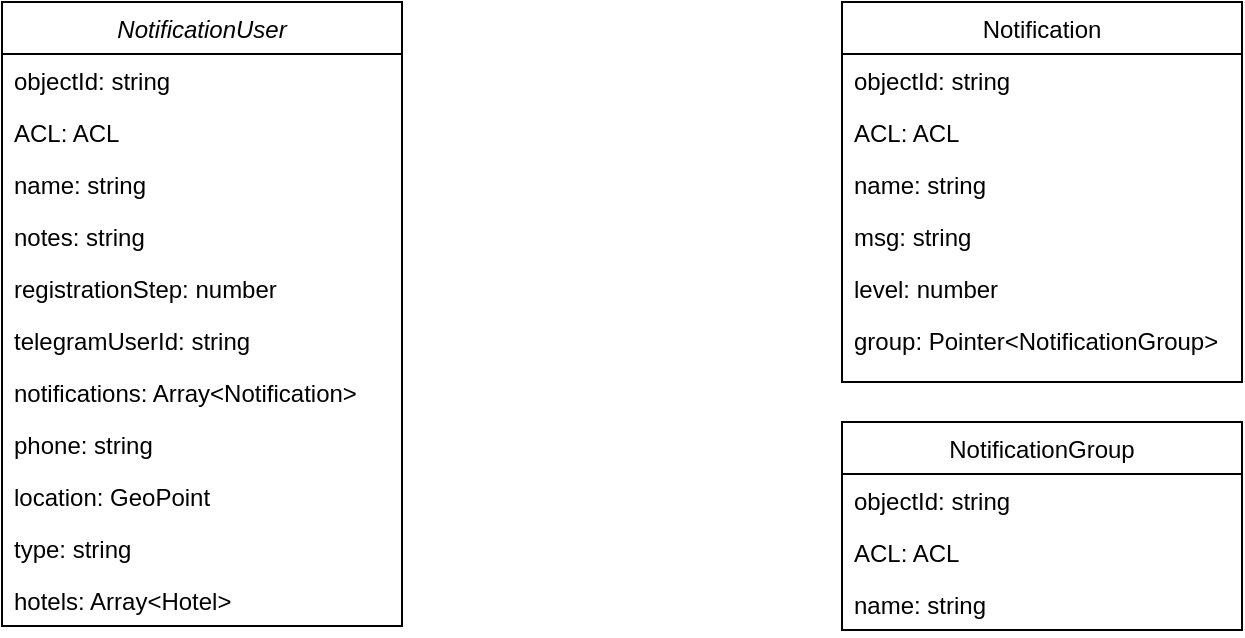 <mxfile version="17.4.3" type="github" pages="3">
  <diagram id="C5RBs43oDa-KdzZeNtuy" name="Page-1">
    <mxGraphModel dx="946" dy="614" grid="1" gridSize="10" guides="1" tooltips="1" connect="1" arrows="1" fold="1" page="1" pageScale="1" pageWidth="827" pageHeight="1169" math="0" shadow="0">
      <root>
        <mxCell id="WIyWlLk6GJQsqaUBKTNV-0" />
        <mxCell id="WIyWlLk6GJQsqaUBKTNV-1" parent="WIyWlLk6GJQsqaUBKTNV-0" />
        <mxCell id="zkfFHV4jXpPFQw0GAbJ--0" value="NotificationUser" style="swimlane;fontStyle=2;align=center;verticalAlign=top;childLayout=stackLayout;horizontal=1;startSize=26;horizontalStack=0;resizeParent=1;resizeLast=0;collapsible=1;marginBottom=0;rounded=0;shadow=0;strokeWidth=1;" parent="WIyWlLk6GJQsqaUBKTNV-1" vertex="1">
          <mxGeometry x="120" y="120" width="200" height="312" as="geometry">
            <mxRectangle x="220" y="120" width="160" height="26" as="alternateBounds" />
          </mxGeometry>
        </mxCell>
        <mxCell id="zkfFHV4jXpPFQw0GAbJ--1" value="objectId: string" style="text;align=left;verticalAlign=top;spacingLeft=4;spacingRight=4;overflow=hidden;rotatable=0;points=[[0,0.5],[1,0.5]];portConstraint=eastwest;" parent="zkfFHV4jXpPFQw0GAbJ--0" vertex="1">
          <mxGeometry y="26" width="200" height="26" as="geometry" />
        </mxCell>
        <mxCell id="zkfFHV4jXpPFQw0GAbJ--2" value="ACL: ACL" style="text;align=left;verticalAlign=top;spacingLeft=4;spacingRight=4;overflow=hidden;rotatable=0;points=[[0,0.5],[1,0.5]];portConstraint=eastwest;rounded=0;shadow=0;html=0;" parent="zkfFHV4jXpPFQw0GAbJ--0" vertex="1">
          <mxGeometry y="52" width="200" height="26" as="geometry" />
        </mxCell>
        <mxCell id="zkfFHV4jXpPFQw0GAbJ--3" value="name: string" style="text;align=left;verticalAlign=top;spacingLeft=4;spacingRight=4;overflow=hidden;rotatable=0;points=[[0,0.5],[1,0.5]];portConstraint=eastwest;rounded=0;shadow=0;html=0;" parent="zkfFHV4jXpPFQw0GAbJ--0" vertex="1">
          <mxGeometry y="78" width="200" height="26" as="geometry" />
        </mxCell>
        <mxCell id="_b7r_BlePig6I2XJuGWM-3" value="notes: string" style="text;align=left;verticalAlign=top;spacingLeft=4;spacingRight=4;overflow=hidden;rotatable=0;points=[[0,0.5],[1,0.5]];portConstraint=eastwest;rounded=0;shadow=0;html=0;" vertex="1" parent="zkfFHV4jXpPFQw0GAbJ--0">
          <mxGeometry y="104" width="200" height="26" as="geometry" />
        </mxCell>
        <mxCell id="_b7r_BlePig6I2XJuGWM-4" value="registrationStep: number" style="text;align=left;verticalAlign=top;spacingLeft=4;spacingRight=4;overflow=hidden;rotatable=0;points=[[0,0.5],[1,0.5]];portConstraint=eastwest;rounded=0;shadow=0;html=0;" vertex="1" parent="zkfFHV4jXpPFQw0GAbJ--0">
          <mxGeometry y="130" width="200" height="26" as="geometry" />
        </mxCell>
        <mxCell id="_b7r_BlePig6I2XJuGWM-5" value="telegramUserId: string" style="text;align=left;verticalAlign=top;spacingLeft=4;spacingRight=4;overflow=hidden;rotatable=0;points=[[0,0.5],[1,0.5]];portConstraint=eastwest;rounded=0;shadow=0;html=0;" vertex="1" parent="zkfFHV4jXpPFQw0GAbJ--0">
          <mxGeometry y="156" width="200" height="26" as="geometry" />
        </mxCell>
        <mxCell id="_b7r_BlePig6I2XJuGWM-6" value="notifications: Array&lt;Notification&gt;" style="text;align=left;verticalAlign=top;spacingLeft=4;spacingRight=4;overflow=hidden;rotatable=0;points=[[0,0.5],[1,0.5]];portConstraint=eastwest;rounded=0;shadow=0;html=0;" vertex="1" parent="zkfFHV4jXpPFQw0GAbJ--0">
          <mxGeometry y="182" width="200" height="26" as="geometry" />
        </mxCell>
        <mxCell id="_b7r_BlePig6I2XJuGWM-7" value="phone: string" style="text;align=left;verticalAlign=top;spacingLeft=4;spacingRight=4;overflow=hidden;rotatable=0;points=[[0,0.5],[1,0.5]];portConstraint=eastwest;rounded=0;shadow=0;html=0;" vertex="1" parent="zkfFHV4jXpPFQw0GAbJ--0">
          <mxGeometry y="208" width="200" height="26" as="geometry" />
        </mxCell>
        <mxCell id="_b7r_BlePig6I2XJuGWM-8" value="location: GeoPoint" style="text;align=left;verticalAlign=top;spacingLeft=4;spacingRight=4;overflow=hidden;rotatable=0;points=[[0,0.5],[1,0.5]];portConstraint=eastwest;rounded=0;shadow=0;html=0;" vertex="1" parent="zkfFHV4jXpPFQw0GAbJ--0">
          <mxGeometry y="234" width="200" height="26" as="geometry" />
        </mxCell>
        <mxCell id="_b7r_BlePig6I2XJuGWM-9" value="type: string" style="text;align=left;verticalAlign=top;spacingLeft=4;spacingRight=4;overflow=hidden;rotatable=0;points=[[0,0.5],[1,0.5]];portConstraint=eastwest;rounded=0;shadow=0;html=0;" vertex="1" parent="zkfFHV4jXpPFQw0GAbJ--0">
          <mxGeometry y="260" width="200" height="26" as="geometry" />
        </mxCell>
        <mxCell id="_b7r_BlePig6I2XJuGWM-10" value="hotels: Array&lt;Hotel&gt;" style="text;align=left;verticalAlign=top;spacingLeft=4;spacingRight=4;overflow=hidden;rotatable=0;points=[[0,0.5],[1,0.5]];portConstraint=eastwest;rounded=0;shadow=0;html=0;" vertex="1" parent="zkfFHV4jXpPFQw0GAbJ--0">
          <mxGeometry y="286" width="200" height="26" as="geometry" />
        </mxCell>
        <mxCell id="zkfFHV4jXpPFQw0GAbJ--13" value="NotificationGroup" style="swimlane;fontStyle=0;align=center;verticalAlign=top;childLayout=stackLayout;horizontal=1;startSize=26;horizontalStack=0;resizeParent=1;resizeLast=0;collapsible=1;marginBottom=0;rounded=0;shadow=0;strokeWidth=1;" parent="WIyWlLk6GJQsqaUBKTNV-1" vertex="1">
          <mxGeometry x="540" y="330" width="200" height="104" as="geometry">
            <mxRectangle x="340" y="380" width="170" height="26" as="alternateBounds" />
          </mxGeometry>
        </mxCell>
        <mxCell id="zkfFHV4jXpPFQw0GAbJ--14" value="objectId: string" style="text;align=left;verticalAlign=top;spacingLeft=4;spacingRight=4;overflow=hidden;rotatable=0;points=[[0,0.5],[1,0.5]];portConstraint=eastwest;" parent="zkfFHV4jXpPFQw0GAbJ--13" vertex="1">
          <mxGeometry y="26" width="200" height="26" as="geometry" />
        </mxCell>
        <mxCell id="_b7r_BlePig6I2XJuGWM-12" value="ACL: ACL" style="text;align=left;verticalAlign=top;spacingLeft=4;spacingRight=4;overflow=hidden;rotatable=0;points=[[0,0.5],[1,0.5]];portConstraint=eastwest;" vertex="1" parent="zkfFHV4jXpPFQw0GAbJ--13">
          <mxGeometry y="52" width="200" height="26" as="geometry" />
        </mxCell>
        <mxCell id="_b7r_BlePig6I2XJuGWM-13" value="name: string" style="text;align=left;verticalAlign=top;spacingLeft=4;spacingRight=4;overflow=hidden;rotatable=0;points=[[0,0.5],[1,0.5]];portConstraint=eastwest;" vertex="1" parent="zkfFHV4jXpPFQw0GAbJ--13">
          <mxGeometry y="78" width="200" height="26" as="geometry" />
        </mxCell>
        <mxCell id="zkfFHV4jXpPFQw0GAbJ--17" value="Notification" style="swimlane;fontStyle=0;align=center;verticalAlign=top;childLayout=stackLayout;horizontal=1;startSize=26;horizontalStack=0;resizeParent=1;resizeLast=0;collapsible=1;marginBottom=0;rounded=0;shadow=0;strokeWidth=1;" parent="WIyWlLk6GJQsqaUBKTNV-1" vertex="1">
          <mxGeometry x="540" y="120" width="200" height="190" as="geometry">
            <mxRectangle x="550" y="140" width="160" height="26" as="alternateBounds" />
          </mxGeometry>
        </mxCell>
        <mxCell id="zkfFHV4jXpPFQw0GAbJ--18" value="objectId: string" style="text;align=left;verticalAlign=top;spacingLeft=4;spacingRight=4;overflow=hidden;rotatable=0;points=[[0,0.5],[1,0.5]];portConstraint=eastwest;" parent="zkfFHV4jXpPFQw0GAbJ--17" vertex="1">
          <mxGeometry y="26" width="200" height="26" as="geometry" />
        </mxCell>
        <mxCell id="zkfFHV4jXpPFQw0GAbJ--19" value="ACL: ACL" style="text;align=left;verticalAlign=top;spacingLeft=4;spacingRight=4;overflow=hidden;rotatable=0;points=[[0,0.5],[1,0.5]];portConstraint=eastwest;rounded=0;shadow=0;html=0;" parent="zkfFHV4jXpPFQw0GAbJ--17" vertex="1">
          <mxGeometry y="52" width="200" height="26" as="geometry" />
        </mxCell>
        <mxCell id="zkfFHV4jXpPFQw0GAbJ--20" value="name: string" style="text;align=left;verticalAlign=top;spacingLeft=4;spacingRight=4;overflow=hidden;rotatable=0;points=[[0,0.5],[1,0.5]];portConstraint=eastwest;rounded=0;shadow=0;html=0;" parent="zkfFHV4jXpPFQw0GAbJ--17" vertex="1">
          <mxGeometry y="78" width="200" height="26" as="geometry" />
        </mxCell>
        <mxCell id="zkfFHV4jXpPFQw0GAbJ--21" value="msg: string" style="text;align=left;verticalAlign=top;spacingLeft=4;spacingRight=4;overflow=hidden;rotatable=0;points=[[0,0.5],[1,0.5]];portConstraint=eastwest;rounded=0;shadow=0;html=0;" parent="zkfFHV4jXpPFQw0GAbJ--17" vertex="1">
          <mxGeometry y="104" width="200" height="26" as="geometry" />
        </mxCell>
        <mxCell id="zkfFHV4jXpPFQw0GAbJ--22" value="level: number" style="text;align=left;verticalAlign=top;spacingLeft=4;spacingRight=4;overflow=hidden;rotatable=0;points=[[0,0.5],[1,0.5]];portConstraint=eastwest;rounded=0;shadow=0;html=0;" parent="zkfFHV4jXpPFQw0GAbJ--17" vertex="1">
          <mxGeometry y="130" width="200" height="26" as="geometry" />
        </mxCell>
        <mxCell id="_b7r_BlePig6I2XJuGWM-11" value="group: Pointer&lt;NotificationGroup&gt;" style="text;align=left;verticalAlign=top;spacingLeft=4;spacingRight=4;overflow=hidden;rotatable=0;points=[[0,0.5],[1,0.5]];portConstraint=eastwest;rounded=0;shadow=0;html=0;" vertex="1" parent="zkfFHV4jXpPFQw0GAbJ--17">
          <mxGeometry y="156" width="200" height="26" as="geometry" />
        </mxCell>
      </root>
    </mxGraphModel>
  </diagram>
  <diagram id="52Rk-Qp5oO0sFc5-50Op" name="Page-2">
    <mxGraphModel dx="946" dy="614" grid="1" gridSize="10" guides="1" tooltips="1" connect="1" arrows="1" fold="1" page="1" pageScale="1" pageWidth="1200" pageHeight="1600" math="0" shadow="0">
      <root>
        <mxCell id="0" />
        <mxCell id="1" parent="0" />
        <mxCell id="zsXKY6zXkxeb3GYcDedS-1" value="Notification Manager" style="ellipse;whiteSpace=wrap;html=1;" vertex="1" parent="1">
          <mxGeometry x="50" y="260" width="310" height="310" as="geometry" />
        </mxCell>
        <mxCell id="zsXKY6zXkxeb3GYcDedS-3" value="Notification Sander" style="ellipse;whiteSpace=wrap;html=1;" vertex="1" parent="1">
          <mxGeometry x="500" y="310" width="310" height="310" as="geometry" />
        </mxCell>
        <mxCell id="zsXKY6zXkxeb3GYcDedS-4" value="Tray" style="shape=cube;whiteSpace=wrap;html=1;boundedLbl=1;backgroundOutline=1;darkOpacity=0.05;darkOpacity2=0.1;size=10;rotation=0;" vertex="1" parent="1">
          <mxGeometry x="10" y="10" width="120" height="120" as="geometry" />
        </mxCell>
        <mxCell id="zsXKY6zXkxeb3GYcDedS-5" value="Minibar" style="shape=cube;whiteSpace=wrap;html=1;boundedLbl=1;backgroundOutline=1;darkOpacity=0.05;darkOpacity2=0.1;size=10;rotation=0;" vertex="1" parent="1">
          <mxGeometry x="140" y="10" width="120" height="120" as="geometry" />
        </mxCell>
        <mxCell id="zsXKY6zXkxeb3GYcDedS-6" value="Transaction" style="shape=cube;whiteSpace=wrap;html=1;boundedLbl=1;backgroundOutline=1;darkOpacity=0.05;darkOpacity2=0.1;size=10;rotation=0;" vertex="1" parent="1">
          <mxGeometry x="400" y="10" width="120" height="120" as="geometry" />
        </mxCell>
        <mxCell id="zsXKY6zXkxeb3GYcDedS-7" value="Towel" style="shape=cube;whiteSpace=wrap;html=1;boundedLbl=1;backgroundOutline=1;darkOpacity=0.05;darkOpacity2=0.1;size=10;rotation=0;" vertex="1" parent="1">
          <mxGeometry x="270" y="10" width="120" height="120" as="geometry" />
        </mxCell>
        <mxCell id="zsXKY6zXkxeb3GYcDedS-8" value="" style="endArrow=classic;html=1;rounded=0;exitX=0;exitY=0;exitDx=65;exitDy=120;exitPerimeter=0;entryX=0.271;entryY=0.061;entryDx=0;entryDy=0;entryPerimeter=0;" edge="1" parent="1" source="zsXKY6zXkxeb3GYcDedS-4" target="zsXKY6zXkxeb3GYcDedS-1">
          <mxGeometry relative="1" as="geometry">
            <mxPoint x="70" y="180" as="sourcePoint" />
            <mxPoint x="170" y="180" as="targetPoint" />
          </mxGeometry>
        </mxCell>
        <mxCell id="zsXKY6zXkxeb3GYcDedS-9" value="" style="shape=message;html=1;outlineConnect=0;" vertex="1" parent="zsXKY6zXkxeb3GYcDedS-8">
          <mxGeometry width="20" height="14" relative="1" as="geometry">
            <mxPoint x="-10" y="-7" as="offset" />
          </mxGeometry>
        </mxCell>
        <mxCell id="zsXKY6zXkxeb3GYcDedS-10" value="" style="endArrow=classic;html=1;rounded=0;exitX=0;exitY=0;exitDx=65;exitDy=120;exitPerimeter=0;entryX=0.387;entryY=0.01;entryDx=0;entryDy=0;entryPerimeter=0;" edge="1" parent="1" source="zsXKY6zXkxeb3GYcDedS-5" target="zsXKY6zXkxeb3GYcDedS-1">
          <mxGeometry relative="1" as="geometry">
            <mxPoint x="85" y="140" as="sourcePoint" />
            <mxPoint x="165.398" y="295.398" as="targetPoint" />
          </mxGeometry>
        </mxCell>
        <mxCell id="zsXKY6zXkxeb3GYcDedS-11" value="" style="shape=message;html=1;outlineConnect=0;" vertex="1" parent="zsXKY6zXkxeb3GYcDedS-10">
          <mxGeometry width="20" height="14" relative="1" as="geometry">
            <mxPoint x="-10" y="-7" as="offset" />
          </mxGeometry>
        </mxCell>
        <mxCell id="zsXKY6zXkxeb3GYcDedS-12" value="" style="endArrow=classic;html=1;rounded=0;exitX=0;exitY=0;exitDx=65;exitDy=120;exitPerimeter=0;entryX=0.642;entryY=0.019;entryDx=0;entryDy=0;entryPerimeter=0;" edge="1" parent="1" source="zsXKY6zXkxeb3GYcDedS-7" target="zsXKY6zXkxeb3GYcDedS-1">
          <mxGeometry relative="1" as="geometry">
            <mxPoint x="215" y="140" as="sourcePoint" />
            <mxPoint x="275" y="250" as="targetPoint" />
          </mxGeometry>
        </mxCell>
        <mxCell id="zsXKY6zXkxeb3GYcDedS-13" value="" style="shape=message;html=1;outlineConnect=0;" vertex="1" parent="zsXKY6zXkxeb3GYcDedS-12">
          <mxGeometry width="20" height="14" relative="1" as="geometry">
            <mxPoint x="-10" y="-7" as="offset" />
          </mxGeometry>
        </mxCell>
        <mxCell id="zsXKY6zXkxeb3GYcDedS-14" value="" style="endArrow=classic;html=1;rounded=0;exitX=0;exitY=0;exitDx=65;exitDy=120;exitPerimeter=0;entryX=1;entryY=0;entryDx=0;entryDy=0;" edge="1" parent="1" source="zsXKY6zXkxeb3GYcDedS-6" target="zsXKY6zXkxeb3GYcDedS-1">
          <mxGeometry relative="1" as="geometry">
            <mxPoint x="345" y="140" as="sourcePoint" />
            <mxPoint x="275" y="250" as="targetPoint" />
          </mxGeometry>
        </mxCell>
        <mxCell id="zsXKY6zXkxeb3GYcDedS-15" value="" style="shape=message;html=1;outlineConnect=0;" vertex="1" parent="zsXKY6zXkxeb3GYcDedS-14">
          <mxGeometry width="20" height="14" relative="1" as="geometry">
            <mxPoint x="-10" y="-7" as="offset" />
          </mxGeometry>
        </mxCell>
        <mxCell id="zsXKY6zXkxeb3GYcDedS-16" value="Outer Space" style="ellipse;shape=cloud;whiteSpace=wrap;html=1;" vertex="1" parent="1">
          <mxGeometry x="930" y="600" width="270" height="180" as="geometry" />
        </mxCell>
        <mxCell id="zsXKY6zXkxeb3GYcDedS-17" value="" style="endArrow=classic;html=1;rounded=0;exitX=1;exitY=0.5;exitDx=0;exitDy=0;entryX=0.4;entryY=0.1;entryDx=0;entryDy=0;entryPerimeter=0;" edge="1" parent="1" source="zsXKY6zXkxeb3GYcDedS-3" target="zsXKY6zXkxeb3GYcDedS-16">
          <mxGeometry relative="1" as="geometry">
            <mxPoint x="890" y="244.5" as="sourcePoint" />
            <mxPoint x="990" y="244.5" as="targetPoint" />
          </mxGeometry>
        </mxCell>
        <mxCell id="zsXKY6zXkxeb3GYcDedS-18" value="" style="shape=message;html=1;outlineConnect=0;" vertex="1" parent="zsXKY6zXkxeb3GYcDedS-17">
          <mxGeometry width="20" height="14" relative="1" as="geometry">
            <mxPoint x="-10" y="-7" as="offset" />
          </mxGeometry>
        </mxCell>
        <mxCell id="zsXKY6zXkxeb3GYcDedS-19" value="Telegram" style="edgeLabel;html=1;align=center;verticalAlign=middle;resizable=0;points=[];" vertex="1" connectable="0" parent="zsXKY6zXkxeb3GYcDedS-17">
          <mxGeometry x="-0.227" relative="1" as="geometry">
            <mxPoint x="-22" y="-14" as="offset" />
          </mxGeometry>
        </mxCell>
        <mxCell id="zsXKY6zXkxeb3GYcDedS-20" value="" style="endArrow=classic;html=1;rounded=0;exitX=1;exitY=1;exitDx=0;exitDy=0;entryX=0.07;entryY=0.4;entryDx=0;entryDy=0;entryPerimeter=0;" edge="1" parent="1" source="zsXKY6zXkxeb3GYcDedS-3" target="zsXKY6zXkxeb3GYcDedS-16">
          <mxGeometry relative="1" as="geometry">
            <mxPoint x="790" y="300" as="sourcePoint" />
            <mxPoint x="890" y="300" as="targetPoint" />
          </mxGeometry>
        </mxCell>
        <mxCell id="zsXKY6zXkxeb3GYcDedS-21" value="" style="shape=message;html=1;outlineConnect=0;" vertex="1" parent="zsXKY6zXkxeb3GYcDedS-20">
          <mxGeometry width="20" height="14" relative="1" as="geometry">
            <mxPoint x="-10" y="-7" as="offset" />
          </mxGeometry>
        </mxCell>
        <mxCell id="zsXKY6zXkxeb3GYcDedS-22" value="SMS" style="edgeLabel;html=1;align=center;verticalAlign=middle;resizable=0;points=[];" vertex="1" connectable="0" parent="zsXKY6zXkxeb3GYcDedS-20">
          <mxGeometry x="-0.532" relative="1" as="geometry">
            <mxPoint as="offset" />
          </mxGeometry>
        </mxCell>
        <mxCell id="zsXKY6zXkxeb3GYcDedS-23" value="" style="endArrow=classic;html=1;rounded=0;exitX=0.965;exitY=0.69;exitDx=0;exitDy=0;exitPerimeter=0;entryX=0.25;entryY=0.25;entryDx=0;entryDy=0;entryPerimeter=0;" edge="1" parent="1" source="zsXKY6zXkxeb3GYcDedS-3" target="zsXKY6zXkxeb3GYcDedS-16">
          <mxGeometry relative="1" as="geometry">
            <mxPoint x="790" y="300" as="sourcePoint" />
            <mxPoint x="890" y="300" as="targetPoint" />
          </mxGeometry>
        </mxCell>
        <mxCell id="zsXKY6zXkxeb3GYcDedS-24" value="" style="shape=message;html=1;outlineConnect=0;" vertex="1" parent="zsXKY6zXkxeb3GYcDedS-23">
          <mxGeometry width="20" height="14" relative="1" as="geometry">
            <mxPoint x="-10" y="-7" as="offset" />
          </mxGeometry>
        </mxCell>
        <mxCell id="zsXKY6zXkxeb3GYcDedS-25" value="Email" style="edgeLabel;html=1;align=center;verticalAlign=middle;resizable=0;points=[];" vertex="1" connectable="0" parent="zsXKY6zXkxeb3GYcDedS-23">
          <mxGeometry x="-0.584" relative="1" as="geometry">
            <mxPoint as="offset" />
          </mxGeometry>
        </mxCell>
        <mxCell id="zsXKY6zXkxeb3GYcDedS-26" value="" style="endArrow=classic;html=1;rounded=0;exitX=1;exitY=0.5;exitDx=0;exitDy=0;entryX=0;entryY=0.5;entryDx=0;entryDy=0;" edge="1" parent="1" source="zsXKY6zXkxeb3GYcDedS-1" target="zsXKY6zXkxeb3GYcDedS-3">
          <mxGeometry width="50" height="50" relative="1" as="geometry">
            <mxPoint x="630" y="340" as="sourcePoint" />
            <mxPoint x="680" y="290" as="targetPoint" />
          </mxGeometry>
        </mxCell>
      </root>
    </mxGraphModel>
  </diagram>
  <diagram id="MJPNFhSHubLkFkieIWtd" name="Towel Manager">
    <mxGraphModel dx="946" dy="614" grid="1" gridSize="10" guides="1" tooltips="1" connect="1" arrows="1" fold="1" page="1" pageScale="1" pageWidth="2500" pageHeight="2500" math="0" shadow="0">
      <root>
        <mxCell id="0" />
        <mxCell id="1" parent="0" />
        <mxCell id="4zOhWpi7Tp3pZV_hhRQo-51" style="edgeStyle=orthogonalEdgeStyle;rounded=0;orthogonalLoop=1;jettySize=auto;html=1;exitX=0.5;exitY=1;exitDx=0;exitDy=0;exitPerimeter=0;entryX=0.5;entryY=0;entryDx=0;entryDy=0;fontColor=#000000;" edge="1" parent="1" source="4zOhWpi7Tp3pZV_hhRQo-1" target="4zOhWpi7Tp3pZV_hhRQo-46">
          <mxGeometry relative="1" as="geometry" />
        </mxCell>
        <mxCell id="4zOhWpi7Tp3pZV_hhRQo-52" value="on RoomTowel remove" style="edgeLabel;html=1;align=center;verticalAlign=middle;resizable=0;points=[];fontColor=#000000;" vertex="1" connectable="0" parent="4zOhWpi7Tp3pZV_hhRQo-51">
          <mxGeometry x="-0.825" y="1" relative="1" as="geometry">
            <mxPoint as="offset" />
          </mxGeometry>
        </mxCell>
        <mxCell id="4zOhWpi7Tp3pZV_hhRQo-69" style="edgeStyle=orthogonalEdgeStyle;rounded=0;orthogonalLoop=1;jettySize=auto;html=1;exitX=1;exitY=0.5;exitDx=0;exitDy=0;exitPerimeter=0;entryX=0.5;entryY=0;entryDx=0;entryDy=0;fontColor=#000000;" edge="1" parent="1" source="4zOhWpi7Tp3pZV_hhRQo-1" target="4zOhWpi7Tp3pZV_hhRQo-55">
          <mxGeometry relative="1" as="geometry" />
        </mxCell>
        <mxCell id="4zOhWpi7Tp3pZV_hhRQo-71" value="on Housekeeping create" style="edgeLabel;html=1;align=center;verticalAlign=middle;resizable=0;points=[];fontColor=#000000;" vertex="1" connectable="0" parent="4zOhWpi7Tp3pZV_hhRQo-69">
          <mxGeometry x="-0.833" relative="1" as="geometry">
            <mxPoint y="1" as="offset" />
          </mxGeometry>
        </mxCell>
        <mxCell id="4zOhWpi7Tp3pZV_hhRQo-70" style="edgeStyle=orthogonalEdgeStyle;rounded=0;orthogonalLoop=1;jettySize=auto;html=1;exitX=1;exitY=1;exitDx=0;exitDy=-15;exitPerimeter=0;entryX=0.5;entryY=0;entryDx=0;entryDy=0;fontColor=#000000;" edge="1" parent="1" source="4zOhWpi7Tp3pZV_hhRQo-1" target="4zOhWpi7Tp3pZV_hhRQo-61">
          <mxGeometry relative="1" as="geometry" />
        </mxCell>
        <mxCell id="4zOhWpi7Tp3pZV_hhRQo-72" value="on Housekeeping remove" style="edgeLabel;html=1;align=center;verticalAlign=middle;resizable=0;points=[];fontColor=#000000;" vertex="1" connectable="0" parent="4zOhWpi7Tp3pZV_hhRQo-70">
          <mxGeometry x="-0.822" y="3" relative="1" as="geometry">
            <mxPoint y="1" as="offset" />
          </mxGeometry>
        </mxCell>
        <mxCell id="4zOhWpi7Tp3pZV_hhRQo-1" value="Parse" style="shape=cylinder3;whiteSpace=wrap;html=1;boundedLbl=1;backgroundOutline=1;size=15;" vertex="1" parent="1">
          <mxGeometry x="740" y="30" width="90" height="90" as="geometry" />
        </mxCell>
        <mxCell id="4zOhWpi7Tp3pZV_hhRQo-2" value="is original?" style="rhombus;whiteSpace=wrap;html=1;" vertex="1" parent="1">
          <mxGeometry x="120" y="260" width="160" height="90" as="geometry" />
        </mxCell>
        <mxCell id="4zOhWpi7Tp3pZV_hhRQo-3" value="" style="endArrow=classic;html=1;rounded=0;exitX=0.5;exitY=1;exitDx=0;exitDy=0;exitPerimeter=0;entryX=0.5;entryY=0;entryDx=0;entryDy=0;" edge="1" parent="1" source="4zOhWpi7Tp3pZV_hhRQo-1" target="4zOhWpi7Tp3pZV_hhRQo-2">
          <mxGeometry width="50" height="50" relative="1" as="geometry">
            <mxPoint x="460" y="330" as="sourcePoint" />
            <mxPoint x="510" y="280" as="targetPoint" />
            <Array as="points">
              <mxPoint x="200" y="120" />
            </Array>
          </mxGeometry>
        </mxCell>
        <mxCell id="4zOhWpi7Tp3pZV_hhRQo-4" value="on RoomTowel create" style="edgeLabel;html=1;align=center;verticalAlign=middle;resizable=0;points=[];" vertex="1" connectable="0" parent="4zOhWpi7Tp3pZV_hhRQo-3">
          <mxGeometry x="-0.316" relative="1" as="geometry">
            <mxPoint as="offset" />
          </mxGeometry>
        </mxCell>
        <mxCell id="4zOhWpi7Tp3pZV_hhRQo-5" value="Locker Manager ???&lt;br&gt;(need update locker in DB and send message to housekeeping for physical updating of locker and register cards for selected locker)&amp;nbsp;" style="ellipse;whiteSpace=wrap;html=1;" vertex="1" parent="1">
          <mxGeometry x="350" y="1100" width="230" height="230" as="geometry" />
        </mxCell>
        <mxCell id="4zOhWpi7Tp3pZV_hhRQo-12" style="edgeStyle=orthogonalEdgeStyle;rounded=0;orthogonalLoop=1;jettySize=auto;html=1;exitX=0.5;exitY=1;exitDx=0;exitDy=0;entryX=0.5;entryY=0;entryDx=0;entryDy=0;" edge="1" parent="1" source="4zOhWpi7Tp3pZV_hhRQo-6" target="4zOhWpi7Tp3pZV_hhRQo-14">
          <mxGeometry relative="1" as="geometry">
            <mxPoint x="200" y="510" as="targetPoint" />
          </mxGeometry>
        </mxCell>
        <mxCell id="4zOhWpi7Tp3pZV_hhRQo-6" value="find all guest lockers" style="rounded=0;whiteSpace=wrap;html=1;" vertex="1" parent="1">
          <mxGeometry x="140" y="480" width="120" height="60" as="geometry" />
        </mxCell>
        <mxCell id="4zOhWpi7Tp3pZV_hhRQo-24" style="edgeStyle=orthogonalEdgeStyle;rounded=0;orthogonalLoop=1;jettySize=auto;html=1;exitX=0.5;exitY=1;exitDx=0;exitDy=0;entryX=0.5;entryY=0;entryDx=0;entryDy=0;fontColor=#000000;" edge="1" parent="1" source="4zOhWpi7Tp3pZV_hhRQo-7" target="4zOhWpi7Tp3pZV_hhRQo-23">
          <mxGeometry relative="1" as="geometry" />
        </mxCell>
        <mxCell id="4zOhWpi7Tp3pZV_hhRQo-7" value="&lt;span&gt;find all guest lockers&lt;/span&gt;" style="rounded=0;whiteSpace=wrap;html=1;" vertex="1" parent="1">
          <mxGeometry x="660" y="390" width="120" height="60" as="geometry" />
        </mxCell>
        <mxCell id="4zOhWpi7Tp3pZV_hhRQo-8" value="is guest creating?" style="endArrow=classic;html=1;rounded=0;exitX=0.5;exitY=1;exitDx=0;exitDy=0;entryX=0.5;entryY=0;entryDx=0;entryDy=0;fillColor=#d5e8d4;strokeColor=#82b366;" edge="1" parent="1" source="4zOhWpi7Tp3pZV_hhRQo-2" target="4zOhWpi7Tp3pZV_hhRQo-21">
          <mxGeometry width="50" height="50" relative="1" as="geometry">
            <mxPoint x="460" y="440" as="sourcePoint" />
            <mxPoint x="510" y="390" as="targetPoint" />
          </mxGeometry>
        </mxCell>
        <mxCell id="4zOhWpi7Tp3pZV_hhRQo-9" value="is guest updating?" style="endArrow=classic;html=1;rounded=0;exitX=1;exitY=0.5;exitDx=0;exitDy=0;entryX=0.5;entryY=0;entryDx=0;entryDy=0;fillColor=#f8cecc;strokeColor=#b85450;" edge="1" parent="1" source="4zOhWpi7Tp3pZV_hhRQo-2" target="4zOhWpi7Tp3pZV_hhRQo-7">
          <mxGeometry width="50" height="50" relative="1" as="geometry">
            <mxPoint x="460" y="440" as="sourcePoint" />
            <mxPoint x="510" y="390" as="targetPoint" />
            <Array as="points">
              <mxPoint x="630" y="305" />
              <mxPoint x="720" y="305" />
            </Array>
          </mxGeometry>
        </mxCell>
        <mxCell id="4zOhWpi7Tp3pZV_hhRQo-19" style="edgeStyle=orthogonalEdgeStyle;rounded=0;orthogonalLoop=1;jettySize=auto;html=1;exitX=0.5;exitY=1;exitDx=0;exitDy=0;entryX=0.5;entryY=0;entryDx=0;entryDy=0;fontColor=#7F00FF;" edge="1" parent="1" source="4zOhWpi7Tp3pZV_hhRQo-14" target="4zOhWpi7Tp3pZV_hhRQo-15">
          <mxGeometry relative="1" as="geometry" />
        </mxCell>
        <mxCell id="4zOhWpi7Tp3pZV_hhRQo-20" style="edgeStyle=orthogonalEdgeStyle;rounded=0;orthogonalLoop=1;jettySize=auto;html=1;exitX=1;exitY=0.5;exitDx=0;exitDy=0;entryX=0.5;entryY=0;entryDx=0;entryDy=0;fontColor=#7F00FF;" edge="1" parent="1" source="4zOhWpi7Tp3pZV_hhRQo-14" target="4zOhWpi7Tp3pZV_hhRQo-5">
          <mxGeometry relative="1" as="geometry" />
        </mxCell>
        <mxCell id="4zOhWpi7Tp3pZV_hhRQo-14" value="i = 0; i &amp;lt; lockers.length; i++" style="shape=hexagon;perimeter=hexagonPerimeter2;whiteSpace=wrap;html=1;fixedSize=1;" vertex="1" parent="1">
          <mxGeometry x="114.5" y="570" width="171" height="80" as="geometry" />
        </mxCell>
        <mxCell id="4zOhWpi7Tp3pZV_hhRQo-18" style="edgeStyle=orthogonalEdgeStyle;rounded=0;orthogonalLoop=1;jettySize=auto;html=1;exitX=0;exitY=0.5;exitDx=0;exitDy=0;entryX=0;entryY=0.5;entryDx=0;entryDy=0;" edge="1" parent="1" source="4zOhWpi7Tp3pZV_hhRQo-15" target="4zOhWpi7Tp3pZV_hhRQo-14">
          <mxGeometry relative="1" as="geometry" />
        </mxCell>
        <mxCell id="4zOhWpi7Tp3pZV_hhRQo-15" value="send message&lt;br&gt;&lt;font color=&quot;#0000ff&quot;&gt;&amp;lt;HOTEL_BASE_TOPIC&amp;gt;/&amp;lt;LOCKER_ID&amp;gt;/card/add&lt;/font&gt;&lt;br&gt;&lt;font color=&quot;#7f00ff&quot;&gt;{ cards =&amp;gt; guest cards, roomId =&amp;gt; guest roomId, cardType =&amp;gt; &#39;guest&#39;, lang =&amp;gt; guest lang, towelLimit =&amp;gt; guest towel limit }&lt;/font&gt;" style="rounded=0;whiteSpace=wrap;html=1;" vertex="1" parent="1">
          <mxGeometry x="40" y="720" width="320" height="130" as="geometry" />
        </mxCell>
        <mxCell id="4zOhWpi7Tp3pZV_hhRQo-22" style="edgeStyle=orthogonalEdgeStyle;rounded=0;orthogonalLoop=1;jettySize=auto;html=1;exitX=0.5;exitY=1;exitDx=0;exitDy=0;entryX=0.5;entryY=0;entryDx=0;entryDy=0;fontColor=#000000;" edge="1" parent="1" source="4zOhWpi7Tp3pZV_hhRQo-21" target="4zOhWpi7Tp3pZV_hhRQo-6">
          <mxGeometry relative="1" as="geometry" />
        </mxCell>
        <mxCell id="4zOhWpi7Tp3pZV_hhRQo-21" value="&lt;font color=&quot;#000000&quot;&gt;update guest room&lt;/font&gt;&lt;br&gt;isOccupied =&amp;gt; true&lt;br&gt;lastCheckIn =&amp;gt; current date" style="rounded=0;whiteSpace=wrap;html=1;fontColor=#7F00FF;" vertex="1" parent="1">
          <mxGeometry x="140" y="390" width="120" height="60" as="geometry" />
        </mxCell>
        <mxCell id="4zOhWpi7Tp3pZV_hhRQo-31" style="edgeStyle=orthogonalEdgeStyle;rounded=0;orthogonalLoop=1;jettySize=auto;html=1;exitX=1;exitY=0.5;exitDx=0;exitDy=0;entryX=0.5;entryY=0;entryDx=0;entryDy=0;fontColor=#000000;fillColor=#f8cecc;strokeColor=#b85450;" edge="1" parent="1" source="4zOhWpi7Tp3pZV_hhRQo-23" target="4zOhWpi7Tp3pZV_hhRQo-26">
          <mxGeometry relative="1" as="geometry" />
        </mxCell>
        <mxCell id="4zOhWpi7Tp3pZV_hhRQo-38" style="edgeStyle=orthogonalEdgeStyle;rounded=0;orthogonalLoop=1;jettySize=auto;html=1;exitX=0.5;exitY=1;exitDx=0;exitDy=0;entryX=0.5;entryY=0;entryDx=0;entryDy=0;fontColor=#000000;fillColor=#d5e8d4;strokeColor=#82b366;" edge="1" parent="1" source="4zOhWpi7Tp3pZV_hhRQo-23" target="4zOhWpi7Tp3pZV_hhRQo-33">
          <mxGeometry relative="1" as="geometry" />
        </mxCell>
        <mxCell id="4zOhWpi7Tp3pZV_hhRQo-23" value="is card adding" style="rhombus;whiteSpace=wrap;html=1;fontColor=#000000;" vertex="1" parent="1">
          <mxGeometry x="645" y="480" width="150" height="80" as="geometry" />
        </mxCell>
        <mxCell id="4zOhWpi7Tp3pZV_hhRQo-25" style="edgeStyle=orthogonalEdgeStyle;rounded=0;orthogonalLoop=1;jettySize=auto;html=1;exitX=0.5;exitY=1;exitDx=0;exitDy=0;entryX=0.5;entryY=0;entryDx=0;entryDy=0;" edge="1" parent="1" source="4zOhWpi7Tp3pZV_hhRQo-26" target="4zOhWpi7Tp3pZV_hhRQo-28">
          <mxGeometry relative="1" as="geometry">
            <mxPoint x="1100" y="630" as="targetPoint" />
          </mxGeometry>
        </mxCell>
        <mxCell id="4zOhWpi7Tp3pZV_hhRQo-26" value="find all guest lockers" style="rounded=0;whiteSpace=wrap;html=1;" vertex="1" parent="1">
          <mxGeometry x="1040" y="600" width="120" height="60" as="geometry" />
        </mxCell>
        <mxCell id="4zOhWpi7Tp3pZV_hhRQo-27" style="edgeStyle=orthogonalEdgeStyle;rounded=0;orthogonalLoop=1;jettySize=auto;html=1;exitX=0.5;exitY=1;exitDx=0;exitDy=0;entryX=0.5;entryY=0;entryDx=0;entryDy=0;fontColor=#7F00FF;" edge="1" parent="1" source="4zOhWpi7Tp3pZV_hhRQo-28" target="4zOhWpi7Tp3pZV_hhRQo-30">
          <mxGeometry relative="1" as="geometry" />
        </mxCell>
        <mxCell id="4zOhWpi7Tp3pZV_hhRQo-44" style="edgeStyle=orthogonalEdgeStyle;rounded=0;orthogonalLoop=1;jettySize=auto;html=1;exitX=1;exitY=0.5;exitDx=0;exitDy=0;entryX=1;entryY=0.5;entryDx=0;entryDy=0;fontColor=#000000;" edge="1" parent="1" source="4zOhWpi7Tp3pZV_hhRQo-28" target="4zOhWpi7Tp3pZV_hhRQo-5">
          <mxGeometry relative="1" as="geometry">
            <Array as="points">
              <mxPoint x="1280" y="730" />
              <mxPoint x="1280" y="1215" />
            </Array>
          </mxGeometry>
        </mxCell>
        <mxCell id="4zOhWpi7Tp3pZV_hhRQo-28" value="i = 0; i &amp;lt; lockers.length; i++" style="shape=hexagon;perimeter=hexagonPerimeter2;whiteSpace=wrap;html=1;fixedSize=1;" vertex="1" parent="1">
          <mxGeometry x="1014.5" y="690" width="171" height="80" as="geometry" />
        </mxCell>
        <mxCell id="4zOhWpi7Tp3pZV_hhRQo-29" style="edgeStyle=orthogonalEdgeStyle;rounded=0;orthogonalLoop=1;jettySize=auto;html=1;exitX=0;exitY=0.5;exitDx=0;exitDy=0;entryX=0;entryY=0.5;entryDx=0;entryDy=0;" edge="1" parent="1" source="4zOhWpi7Tp3pZV_hhRQo-30" target="4zOhWpi7Tp3pZV_hhRQo-28">
          <mxGeometry relative="1" as="geometry" />
        </mxCell>
        <mxCell id="4zOhWpi7Tp3pZV_hhRQo-30" value="send message&lt;br&gt;&lt;font color=&quot;#0000ff&quot;&gt;&amp;lt;HOTEL_BASE_TOPIC&amp;gt;/&amp;lt;LOCKER_ID&amp;gt;/card/remove&lt;/font&gt;&lt;br&gt;&lt;font color=&quot;#7f00ff&quot;&gt;{ cards =&amp;gt; guest cards to remove }&lt;/font&gt;" style="rounded=0;whiteSpace=wrap;html=1;" vertex="1" parent="1">
          <mxGeometry x="940" y="840" width="320" height="130" as="geometry" />
        </mxCell>
        <mxCell id="4zOhWpi7Tp3pZV_hhRQo-32" style="edgeStyle=orthogonalEdgeStyle;rounded=0;orthogonalLoop=1;jettySize=auto;html=1;exitX=0.5;exitY=1;exitDx=0;exitDy=0;entryX=0.5;entryY=0;entryDx=0;entryDy=0;" edge="1" parent="1" source="4zOhWpi7Tp3pZV_hhRQo-33" target="4zOhWpi7Tp3pZV_hhRQo-35">
          <mxGeometry relative="1" as="geometry">
            <mxPoint x="720" y="630" as="targetPoint" />
          </mxGeometry>
        </mxCell>
        <mxCell id="4zOhWpi7Tp3pZV_hhRQo-33" value="find all guest lockers" style="rounded=0;whiteSpace=wrap;html=1;" vertex="1" parent="1">
          <mxGeometry x="660" y="600" width="120" height="60" as="geometry" />
        </mxCell>
        <mxCell id="4zOhWpi7Tp3pZV_hhRQo-34" style="edgeStyle=orthogonalEdgeStyle;rounded=0;orthogonalLoop=1;jettySize=auto;html=1;exitX=0.5;exitY=1;exitDx=0;exitDy=0;entryX=0.5;entryY=0;entryDx=0;entryDy=0;fontColor=#7F00FF;" edge="1" parent="1" source="4zOhWpi7Tp3pZV_hhRQo-35" target="4zOhWpi7Tp3pZV_hhRQo-37">
          <mxGeometry relative="1" as="geometry" />
        </mxCell>
        <mxCell id="4zOhWpi7Tp3pZV_hhRQo-42" style="edgeStyle=orthogonalEdgeStyle;rounded=0;orthogonalLoop=1;jettySize=auto;html=1;exitX=1;exitY=0.5;exitDx=0;exitDy=0;entryX=1;entryY=0.5;entryDx=0;entryDy=0;fontColor=#000000;" edge="1" parent="1" source="4zOhWpi7Tp3pZV_hhRQo-35" target="4zOhWpi7Tp3pZV_hhRQo-5">
          <mxGeometry relative="1" as="geometry">
            <Array as="points">
              <mxPoint x="890" y="730" />
              <mxPoint x="890" y="1215" />
            </Array>
          </mxGeometry>
        </mxCell>
        <mxCell id="4zOhWpi7Tp3pZV_hhRQo-35" value="i = 0; i &amp;lt; lockers.length; i++" style="shape=hexagon;perimeter=hexagonPerimeter2;whiteSpace=wrap;html=1;fixedSize=1;" vertex="1" parent="1">
          <mxGeometry x="634.5" y="690" width="171" height="80" as="geometry" />
        </mxCell>
        <mxCell id="4zOhWpi7Tp3pZV_hhRQo-36" style="edgeStyle=orthogonalEdgeStyle;rounded=0;orthogonalLoop=1;jettySize=auto;html=1;exitX=0;exitY=0.5;exitDx=0;exitDy=0;entryX=0;entryY=0.5;entryDx=0;entryDy=0;" edge="1" parent="1" source="4zOhWpi7Tp3pZV_hhRQo-37" target="4zOhWpi7Tp3pZV_hhRQo-35">
          <mxGeometry relative="1" as="geometry" />
        </mxCell>
        <mxCell id="4zOhWpi7Tp3pZV_hhRQo-37" value="send message&lt;br&gt;&lt;font color=&quot;#0000ff&quot;&gt;&amp;lt;HOTEL_BASE_TOPIC&amp;gt;/&amp;lt;LOCKER_ID&amp;gt;/card/add&lt;/font&gt;&lt;br&gt;&lt;font color=&quot;#7f00ff&quot;&gt;{ cards =&amp;gt; guest cards to add, roomId =&amp;gt; guest roomId, cardType =&amp;gt; &#39;guest&#39;, lang =&amp;gt; guest lang, towelLimit =&amp;gt; guest towel limit }&lt;/font&gt;" style="rounded=0;whiteSpace=wrap;html=1;" vertex="1" parent="1">
          <mxGeometry x="560" y="840" width="320" height="130" as="geometry" />
        </mxCell>
        <mxCell id="4zOhWpi7Tp3pZV_hhRQo-45" style="edgeStyle=orthogonalEdgeStyle;rounded=0;orthogonalLoop=1;jettySize=auto;html=1;exitX=0.5;exitY=1;exitDx=0;exitDy=0;entryX=0.5;entryY=0;entryDx=0;entryDy=0;" edge="1" parent="1" source="4zOhWpi7Tp3pZV_hhRQo-46" target="4zOhWpi7Tp3pZV_hhRQo-48">
          <mxGeometry relative="1" as="geometry">
            <mxPoint x="1490" y="540" as="targetPoint" />
          </mxGeometry>
        </mxCell>
        <mxCell id="4zOhWpi7Tp3pZV_hhRQo-46" value="find all guest lockers" style="rounded=0;whiteSpace=wrap;html=1;" vertex="1" parent="1">
          <mxGeometry x="1430" y="510" width="120" height="60" as="geometry" />
        </mxCell>
        <mxCell id="4zOhWpi7Tp3pZV_hhRQo-47" style="edgeStyle=orthogonalEdgeStyle;rounded=0;orthogonalLoop=1;jettySize=auto;html=1;exitX=0.5;exitY=1;exitDx=0;exitDy=0;entryX=0.5;entryY=0;entryDx=0;entryDy=0;fontColor=#7F00FF;" edge="1" parent="1" source="4zOhWpi7Tp3pZV_hhRQo-48" target="4zOhWpi7Tp3pZV_hhRQo-50">
          <mxGeometry relative="1" as="geometry" />
        </mxCell>
        <mxCell id="4zOhWpi7Tp3pZV_hhRQo-53" style="edgeStyle=orthogonalEdgeStyle;rounded=0;orthogonalLoop=1;jettySize=auto;html=1;exitX=1;exitY=0.5;exitDx=0;exitDy=0;entryX=1;entryY=0.5;entryDx=0;entryDy=0;fontColor=#000000;" edge="1" parent="1" source="4zOhWpi7Tp3pZV_hhRQo-48" target="4zOhWpi7Tp3pZV_hhRQo-5">
          <mxGeometry relative="1" as="geometry">
            <Array as="points">
              <mxPoint x="1680" y="640" />
              <mxPoint x="1680" y="1215" />
            </Array>
          </mxGeometry>
        </mxCell>
        <mxCell id="4zOhWpi7Tp3pZV_hhRQo-48" value="i = 0; i &amp;lt; lockers.length; i++" style="shape=hexagon;perimeter=hexagonPerimeter2;whiteSpace=wrap;html=1;fixedSize=1;" vertex="1" parent="1">
          <mxGeometry x="1404.5" y="600" width="171" height="80" as="geometry" />
        </mxCell>
        <mxCell id="4zOhWpi7Tp3pZV_hhRQo-49" style="edgeStyle=orthogonalEdgeStyle;rounded=0;orthogonalLoop=1;jettySize=auto;html=1;exitX=0;exitY=0.5;exitDx=0;exitDy=0;entryX=0;entryY=0.5;entryDx=0;entryDy=0;" edge="1" parent="1" source="4zOhWpi7Tp3pZV_hhRQo-50" target="4zOhWpi7Tp3pZV_hhRQo-48">
          <mxGeometry relative="1" as="geometry" />
        </mxCell>
        <mxCell id="4zOhWpi7Tp3pZV_hhRQo-50" value="send message&lt;br&gt;&lt;font color=&quot;#0000ff&quot;&gt;&amp;lt;HOTEL_BASE_TOPIC&amp;gt;/&amp;lt;LOCKER_ID&amp;gt;/room/remove&lt;/font&gt;&lt;br&gt;&lt;font color=&quot;#7f00ff&quot;&gt;{ roomId =&amp;gt; guest roomId }&lt;/font&gt;" style="rounded=0;whiteSpace=wrap;html=1;" vertex="1" parent="1">
          <mxGeometry x="1330" y="750" width="320" height="130" as="geometry" />
        </mxCell>
        <mxCell id="4zOhWpi7Tp3pZV_hhRQo-54" style="edgeStyle=orthogonalEdgeStyle;rounded=0;orthogonalLoop=1;jettySize=auto;html=1;exitX=0.5;exitY=1;exitDx=0;exitDy=0;entryX=0.5;entryY=0;entryDx=0;entryDy=0;" edge="1" parent="1" source="4zOhWpi7Tp3pZV_hhRQo-55" target="4zOhWpi7Tp3pZV_hhRQo-57">
          <mxGeometry relative="1" as="geometry">
            <mxPoint x="1920" y="540" as="targetPoint" />
          </mxGeometry>
        </mxCell>
        <mxCell id="4zOhWpi7Tp3pZV_hhRQo-55" value="find all housekeeping lockers" style="rounded=0;whiteSpace=wrap;html=1;" vertex="1" parent="1">
          <mxGeometry x="1860" y="510" width="120" height="60" as="geometry" />
        </mxCell>
        <mxCell id="4zOhWpi7Tp3pZV_hhRQo-56" style="edgeStyle=orthogonalEdgeStyle;rounded=0;orthogonalLoop=1;jettySize=auto;html=1;exitX=0.5;exitY=1;exitDx=0;exitDy=0;entryX=0.5;entryY=0;entryDx=0;entryDy=0;fontColor=#7F00FF;" edge="1" parent="1" source="4zOhWpi7Tp3pZV_hhRQo-57" target="4zOhWpi7Tp3pZV_hhRQo-59">
          <mxGeometry relative="1" as="geometry" />
        </mxCell>
        <mxCell id="4zOhWpi7Tp3pZV_hhRQo-66" style="edgeStyle=orthogonalEdgeStyle;rounded=0;orthogonalLoop=1;jettySize=auto;html=1;exitX=1;exitY=0.5;exitDx=0;exitDy=0;entryX=1;entryY=0.5;entryDx=0;entryDy=0;fontColor=#000000;" edge="1" parent="1" source="4zOhWpi7Tp3pZV_hhRQo-57" target="4zOhWpi7Tp3pZV_hhRQo-5">
          <mxGeometry relative="1" as="geometry">
            <Array as="points">
              <mxPoint x="2100" y="640" />
              <mxPoint x="2100" y="1215" />
            </Array>
          </mxGeometry>
        </mxCell>
        <mxCell id="4zOhWpi7Tp3pZV_hhRQo-57" value="i = 0; i &amp;lt; lockers.length; i++" style="shape=hexagon;perimeter=hexagonPerimeter2;whiteSpace=wrap;html=1;fixedSize=1;" vertex="1" parent="1">
          <mxGeometry x="1834.5" y="600" width="171" height="80" as="geometry" />
        </mxCell>
        <mxCell id="4zOhWpi7Tp3pZV_hhRQo-58" style="edgeStyle=orthogonalEdgeStyle;rounded=0;orthogonalLoop=1;jettySize=auto;html=1;exitX=0;exitY=0.5;exitDx=0;exitDy=0;entryX=0;entryY=0.5;entryDx=0;entryDy=0;" edge="1" parent="1" source="4zOhWpi7Tp3pZV_hhRQo-59" target="4zOhWpi7Tp3pZV_hhRQo-57">
          <mxGeometry relative="1" as="geometry" />
        </mxCell>
        <mxCell id="4zOhWpi7Tp3pZV_hhRQo-59" value="send message&lt;br&gt;&lt;font color=&quot;#0000ff&quot;&gt;&amp;lt;HOTEL_BASE_TOPIC&amp;gt;/&amp;lt;LOCKER_ID&amp;gt;/card/add&lt;/font&gt;&lt;br&gt;&lt;font color=&quot;#7f00ff&quot;&gt;{ cards =&amp;gt; housekeeping cards, cardType =&amp;gt; &#39;housekeeping&#39; }&lt;/font&gt;" style="rounded=0;whiteSpace=wrap;html=1;" vertex="1" parent="1">
          <mxGeometry x="1760" y="750" width="320" height="130" as="geometry" />
        </mxCell>
        <mxCell id="4zOhWpi7Tp3pZV_hhRQo-60" style="edgeStyle=orthogonalEdgeStyle;rounded=0;orthogonalLoop=1;jettySize=auto;html=1;exitX=0.5;exitY=1;exitDx=0;exitDy=0;entryX=0.5;entryY=0;entryDx=0;entryDy=0;" edge="1" parent="1" source="4zOhWpi7Tp3pZV_hhRQo-61" target="4zOhWpi7Tp3pZV_hhRQo-63">
          <mxGeometry relative="1" as="geometry">
            <mxPoint x="2320" y="540" as="targetPoint" />
          </mxGeometry>
        </mxCell>
        <mxCell id="4zOhWpi7Tp3pZV_hhRQo-61" value="find all housekeeping lockers" style="rounded=0;whiteSpace=wrap;html=1;" vertex="1" parent="1">
          <mxGeometry x="2260" y="510" width="120" height="60" as="geometry" />
        </mxCell>
        <mxCell id="4zOhWpi7Tp3pZV_hhRQo-62" style="edgeStyle=orthogonalEdgeStyle;rounded=0;orthogonalLoop=1;jettySize=auto;html=1;exitX=0.5;exitY=1;exitDx=0;exitDy=0;entryX=0.5;entryY=0;entryDx=0;entryDy=0;fontColor=#7F00FF;" edge="1" parent="1" source="4zOhWpi7Tp3pZV_hhRQo-63" target="4zOhWpi7Tp3pZV_hhRQo-65">
          <mxGeometry relative="1" as="geometry" />
        </mxCell>
        <mxCell id="4zOhWpi7Tp3pZV_hhRQo-68" style="edgeStyle=orthogonalEdgeStyle;rounded=0;orthogonalLoop=1;jettySize=auto;html=1;exitX=1;exitY=0.5;exitDx=0;exitDy=0;entryX=1;entryY=0.5;entryDx=0;entryDy=0;fontColor=#000000;" edge="1" parent="1" source="4zOhWpi7Tp3pZV_hhRQo-63" target="4zOhWpi7Tp3pZV_hhRQo-5">
          <mxGeometry relative="1" as="geometry">
            <Array as="points">
              <mxPoint x="2490" y="640" />
              <mxPoint x="2490" y="1215" />
            </Array>
          </mxGeometry>
        </mxCell>
        <mxCell id="4zOhWpi7Tp3pZV_hhRQo-63" value="i = 0; i &amp;lt; lockers.length; i++" style="shape=hexagon;perimeter=hexagonPerimeter2;whiteSpace=wrap;html=1;fixedSize=1;" vertex="1" parent="1">
          <mxGeometry x="2234.5" y="600" width="171" height="80" as="geometry" />
        </mxCell>
        <mxCell id="4zOhWpi7Tp3pZV_hhRQo-64" style="edgeStyle=orthogonalEdgeStyle;rounded=0;orthogonalLoop=1;jettySize=auto;html=1;exitX=0;exitY=0.5;exitDx=0;exitDy=0;entryX=0;entryY=0.5;entryDx=0;entryDy=0;" edge="1" parent="1" source="4zOhWpi7Tp3pZV_hhRQo-65" target="4zOhWpi7Tp3pZV_hhRQo-63">
          <mxGeometry relative="1" as="geometry" />
        </mxCell>
        <mxCell id="4zOhWpi7Tp3pZV_hhRQo-65" value="send message&lt;br&gt;&lt;font color=&quot;#0000ff&quot;&gt;&amp;lt;HOTEL_BASE_TOPIC&amp;gt;/&amp;lt;LOCKER_ID&amp;gt;/card/remove&lt;/font&gt;&lt;br&gt;&lt;font color=&quot;#7f00ff&quot;&gt;{ cards =&amp;gt; housekeeping cards to remove }&lt;/font&gt;" style="rounded=0;whiteSpace=wrap;html=1;" vertex="1" parent="1">
          <mxGeometry x="2160" y="750" width="320" height="130" as="geometry" />
        </mxCell>
      </root>
    </mxGraphModel>
  </diagram>
</mxfile>
